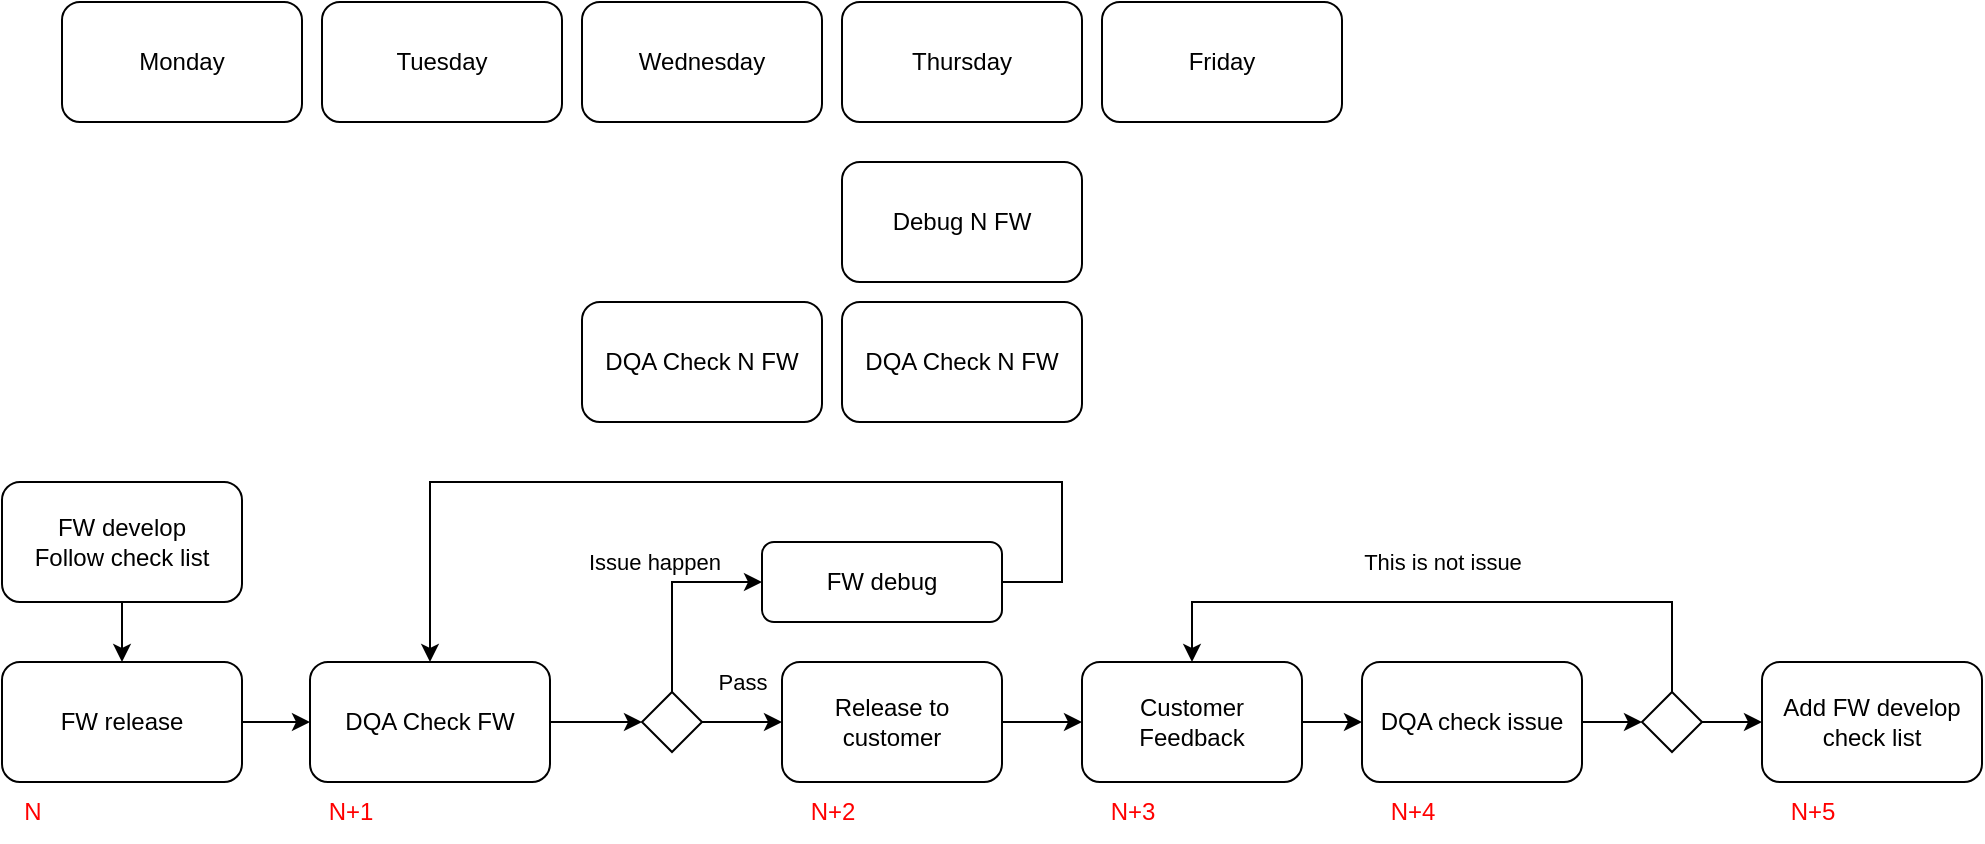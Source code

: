 <mxfile version="20.2.3" type="github">
  <diagram id="FOEr-PiWBW3Wtw5dugje" name="第 1 页">
    <mxGraphModel dx="1422" dy="752" grid="1" gridSize="10" guides="1" tooltips="1" connect="1" arrows="1" fold="1" page="1" pageScale="1" pageWidth="827" pageHeight="1169" math="0" shadow="0">
      <root>
        <mxCell id="0" />
        <mxCell id="1" parent="0" />
        <mxCell id="RuW9NPai-BHSLDhjQ_9W-2" style="edgeStyle=orthogonalEdgeStyle;rounded=0;orthogonalLoop=1;jettySize=auto;html=1;entryX=0.5;entryY=0;entryDx=0;entryDy=0;" edge="1" parent="1" source="RuW9NPai-BHSLDhjQ_9W-3" target="RuW9NPai-BHSLDhjQ_9W-14">
          <mxGeometry relative="1" as="geometry">
            <Array as="points">
              <mxPoint x="640" y="350" />
              <mxPoint x="640" y="300" />
              <mxPoint x="324" y="300" />
            </Array>
          </mxGeometry>
        </mxCell>
        <mxCell id="RuW9NPai-BHSLDhjQ_9W-3" value="FW debug" style="rounded=1;whiteSpace=wrap;html=1;" vertex="1" parent="1">
          <mxGeometry x="490" y="330" width="120" height="40" as="geometry" />
        </mxCell>
        <mxCell id="RuW9NPai-BHSLDhjQ_9W-4" value="DQA Check N FW" style="rounded=1;whiteSpace=wrap;html=1;" vertex="1" parent="1">
          <mxGeometry x="400" y="210" width="120" height="60" as="geometry" />
        </mxCell>
        <mxCell id="RuW9NPai-BHSLDhjQ_9W-5" value="&lt;div&gt;Monday&lt;br&gt;&lt;/div&gt;" style="rounded=1;whiteSpace=wrap;html=1;" vertex="1" parent="1">
          <mxGeometry x="140" y="60" width="120" height="60" as="geometry" />
        </mxCell>
        <mxCell id="RuW9NPai-BHSLDhjQ_9W-6" value="Tuesday " style="rounded=1;whiteSpace=wrap;html=1;" vertex="1" parent="1">
          <mxGeometry x="270" y="60" width="120" height="60" as="geometry" />
        </mxCell>
        <mxCell id="RuW9NPai-BHSLDhjQ_9W-7" value="Wednesday" style="rounded=1;whiteSpace=wrap;html=1;" vertex="1" parent="1">
          <mxGeometry x="400" y="60" width="120" height="60" as="geometry" />
        </mxCell>
        <mxCell id="RuW9NPai-BHSLDhjQ_9W-8" value="Thursday " style="rounded=1;whiteSpace=wrap;html=1;" vertex="1" parent="1">
          <mxGeometry x="530" y="60" width="120" height="60" as="geometry" />
        </mxCell>
        <mxCell id="RuW9NPai-BHSLDhjQ_9W-9" value="&lt;div&gt;Friday&lt;/div&gt;" style="rounded=1;whiteSpace=wrap;html=1;" vertex="1" parent="1">
          <mxGeometry x="660" y="60" width="120" height="60" as="geometry" />
        </mxCell>
        <mxCell id="RuW9NPai-BHSLDhjQ_9W-10" value="Debug N FW" style="rounded=1;whiteSpace=wrap;html=1;" vertex="1" parent="1">
          <mxGeometry x="530" y="140" width="120" height="60" as="geometry" />
        </mxCell>
        <mxCell id="RuW9NPai-BHSLDhjQ_9W-11" style="edgeStyle=orthogonalEdgeStyle;rounded=0;orthogonalLoop=1;jettySize=auto;html=1;entryX=0;entryY=0.5;entryDx=0;entryDy=0;" edge="1" parent="1" source="RuW9NPai-BHSLDhjQ_9W-12" target="RuW9NPai-BHSLDhjQ_9W-14">
          <mxGeometry relative="1" as="geometry" />
        </mxCell>
        <mxCell id="RuW9NPai-BHSLDhjQ_9W-12" value="FW release" style="rounded=1;whiteSpace=wrap;html=1;" vertex="1" parent="1">
          <mxGeometry x="110" y="390" width="120" height="60" as="geometry" />
        </mxCell>
        <mxCell id="RuW9NPai-BHSLDhjQ_9W-13" style="edgeStyle=orthogonalEdgeStyle;rounded=0;orthogonalLoop=1;jettySize=auto;html=1;entryX=0;entryY=0.5;entryDx=0;entryDy=0;" edge="1" parent="1" source="RuW9NPai-BHSLDhjQ_9W-14" target="RuW9NPai-BHSLDhjQ_9W-18">
          <mxGeometry relative="1" as="geometry" />
        </mxCell>
        <mxCell id="RuW9NPai-BHSLDhjQ_9W-14" value="DQA Check FW" style="rounded=1;whiteSpace=wrap;html=1;" vertex="1" parent="1">
          <mxGeometry x="264" y="390" width="120" height="60" as="geometry" />
        </mxCell>
        <mxCell id="RuW9NPai-BHSLDhjQ_9W-15" value="DQA Check N FW" style="rounded=1;whiteSpace=wrap;html=1;" vertex="1" parent="1">
          <mxGeometry x="530" y="210" width="120" height="60" as="geometry" />
        </mxCell>
        <mxCell id="RuW9NPai-BHSLDhjQ_9W-16" value="Issue happen" style="edgeStyle=orthogonalEdgeStyle;rounded=0;orthogonalLoop=1;jettySize=auto;html=1;entryX=0;entryY=0.5;entryDx=0;entryDy=0;" edge="1" parent="1" source="RuW9NPai-BHSLDhjQ_9W-18" target="RuW9NPai-BHSLDhjQ_9W-3">
          <mxGeometry x="0.222" y="18" relative="1" as="geometry">
            <Array as="points">
              <mxPoint x="445" y="350" />
            </Array>
            <mxPoint x="-15" y="8" as="offset" />
          </mxGeometry>
        </mxCell>
        <mxCell id="RuW9NPai-BHSLDhjQ_9W-17" value="Pass" style="edgeStyle=orthogonalEdgeStyle;rounded=0;orthogonalLoop=1;jettySize=auto;html=1;" edge="1" parent="1" source="RuW9NPai-BHSLDhjQ_9W-18" target="RuW9NPai-BHSLDhjQ_9W-20">
          <mxGeometry y="20" relative="1" as="geometry">
            <mxPoint as="offset" />
          </mxGeometry>
        </mxCell>
        <mxCell id="RuW9NPai-BHSLDhjQ_9W-18" value="" style="rhombus;whiteSpace=wrap;html=1;" vertex="1" parent="1">
          <mxGeometry x="430" y="405" width="30" height="30" as="geometry" />
        </mxCell>
        <mxCell id="RuW9NPai-BHSLDhjQ_9W-19" style="edgeStyle=orthogonalEdgeStyle;rounded=0;orthogonalLoop=1;jettySize=auto;html=1;entryX=0;entryY=0.5;entryDx=0;entryDy=0;" edge="1" parent="1" source="RuW9NPai-BHSLDhjQ_9W-20" target="RuW9NPai-BHSLDhjQ_9W-22">
          <mxGeometry relative="1" as="geometry" />
        </mxCell>
        <mxCell id="RuW9NPai-BHSLDhjQ_9W-20" value="Release to customer" style="rounded=1;whiteSpace=wrap;html=1;" vertex="1" parent="1">
          <mxGeometry x="500" y="390" width="110" height="60" as="geometry" />
        </mxCell>
        <mxCell id="RuW9NPai-BHSLDhjQ_9W-21" style="edgeStyle=orthogonalEdgeStyle;rounded=0;orthogonalLoop=1;jettySize=auto;html=1;entryX=0;entryY=0.5;entryDx=0;entryDy=0;" edge="1" parent="1" source="RuW9NPai-BHSLDhjQ_9W-22" target="RuW9NPai-BHSLDhjQ_9W-26">
          <mxGeometry relative="1" as="geometry" />
        </mxCell>
        <mxCell id="RuW9NPai-BHSLDhjQ_9W-22" value="&lt;div&gt;Customer&lt;/div&gt;&lt;div&gt;Feedback&lt;br&gt;&lt;/div&gt;" style="rounded=1;whiteSpace=wrap;html=1;" vertex="1" parent="1">
          <mxGeometry x="650" y="390" width="110" height="60" as="geometry" />
        </mxCell>
        <mxCell id="RuW9NPai-BHSLDhjQ_9W-23" style="edgeStyle=orthogonalEdgeStyle;rounded=0;orthogonalLoop=1;jettySize=auto;html=1;entryX=0.5;entryY=0;entryDx=0;entryDy=0;" edge="1" parent="1" source="RuW9NPai-BHSLDhjQ_9W-24" target="RuW9NPai-BHSLDhjQ_9W-12">
          <mxGeometry relative="1" as="geometry" />
        </mxCell>
        <mxCell id="RuW9NPai-BHSLDhjQ_9W-24" value="&lt;div&gt;FW develop&lt;/div&gt;&lt;div&gt;Follow check list&lt;/div&gt;" style="rounded=1;whiteSpace=wrap;html=1;" vertex="1" parent="1">
          <mxGeometry x="110" y="300" width="120" height="60" as="geometry" />
        </mxCell>
        <mxCell id="RuW9NPai-BHSLDhjQ_9W-25" style="edgeStyle=orthogonalEdgeStyle;rounded=0;orthogonalLoop=1;jettySize=auto;html=1;entryX=0;entryY=0.5;entryDx=0;entryDy=0;" edge="1" parent="1" source="RuW9NPai-BHSLDhjQ_9W-26" target="RuW9NPai-BHSLDhjQ_9W-29">
          <mxGeometry relative="1" as="geometry" />
        </mxCell>
        <mxCell id="RuW9NPai-BHSLDhjQ_9W-26" value="DQA check issue" style="rounded=1;whiteSpace=wrap;html=1;" vertex="1" parent="1">
          <mxGeometry x="790" y="390" width="110" height="60" as="geometry" />
        </mxCell>
        <mxCell id="RuW9NPai-BHSLDhjQ_9W-27" value="This is not issue" style="edgeStyle=orthogonalEdgeStyle;rounded=0;orthogonalLoop=1;jettySize=auto;html=1;entryX=0.5;entryY=0;entryDx=0;entryDy=0;" edge="1" parent="1" source="RuW9NPai-BHSLDhjQ_9W-29" target="RuW9NPai-BHSLDhjQ_9W-22">
          <mxGeometry x="0.016" y="-20" relative="1" as="geometry">
            <Array as="points">
              <mxPoint x="945" y="360" />
              <mxPoint x="705" y="360" />
            </Array>
            <mxPoint as="offset" />
          </mxGeometry>
        </mxCell>
        <mxCell id="RuW9NPai-BHSLDhjQ_9W-28" style="edgeStyle=orthogonalEdgeStyle;rounded=0;orthogonalLoop=1;jettySize=auto;html=1;entryX=0;entryY=0.5;entryDx=0;entryDy=0;" edge="1" parent="1" source="RuW9NPai-BHSLDhjQ_9W-29" target="RuW9NPai-BHSLDhjQ_9W-30">
          <mxGeometry relative="1" as="geometry" />
        </mxCell>
        <mxCell id="RuW9NPai-BHSLDhjQ_9W-29" value="" style="rhombus;whiteSpace=wrap;html=1;" vertex="1" parent="1">
          <mxGeometry x="930" y="405" width="30" height="30" as="geometry" />
        </mxCell>
        <mxCell id="RuW9NPai-BHSLDhjQ_9W-30" value="&lt;div&gt;Add FW develop&lt;/div&gt;&lt;div&gt;check list&lt;br&gt;&lt;/div&gt;" style="rounded=1;whiteSpace=wrap;html=1;" vertex="1" parent="1">
          <mxGeometry x="990" y="390" width="110" height="60" as="geometry" />
        </mxCell>
        <mxCell id="RuW9NPai-BHSLDhjQ_9W-31" value="&lt;font color=&quot;#FF0000&quot;&gt;N&lt;/font&gt;" style="text;html=1;align=center;verticalAlign=middle;resizable=0;points=[];autosize=1;strokeColor=none;fillColor=none;" vertex="1" parent="1">
          <mxGeometry x="110" y="450" width="30" height="30" as="geometry" />
        </mxCell>
        <mxCell id="RuW9NPai-BHSLDhjQ_9W-32" value="&lt;font color=&quot;#FF0000&quot;&gt;N+1&lt;/font&gt;" style="text;html=1;align=center;verticalAlign=middle;resizable=0;points=[];autosize=1;strokeColor=none;fillColor=none;" vertex="1" parent="1">
          <mxGeometry x="259" y="450" width="50" height="30" as="geometry" />
        </mxCell>
        <mxCell id="RuW9NPai-BHSLDhjQ_9W-33" value="&lt;font color=&quot;#FF0000&quot;&gt;N+2&lt;/font&gt;" style="text;html=1;align=center;verticalAlign=middle;resizable=0;points=[];autosize=1;strokeColor=none;fillColor=none;" vertex="1" parent="1">
          <mxGeometry x="500" y="450" width="50" height="30" as="geometry" />
        </mxCell>
        <mxCell id="RuW9NPai-BHSLDhjQ_9W-34" value="&lt;font color=&quot;#FF0000&quot;&gt;N+3&lt;/font&gt;" style="text;html=1;align=center;verticalAlign=middle;resizable=0;points=[];autosize=1;strokeColor=none;fillColor=none;" vertex="1" parent="1">
          <mxGeometry x="650" y="450" width="50" height="30" as="geometry" />
        </mxCell>
        <mxCell id="RuW9NPai-BHSLDhjQ_9W-35" value="&lt;font color=&quot;#FF0000&quot;&gt;N+4&lt;/font&gt;" style="text;html=1;align=center;verticalAlign=middle;resizable=0;points=[];autosize=1;strokeColor=none;fillColor=none;" vertex="1" parent="1">
          <mxGeometry x="790" y="450" width="50" height="30" as="geometry" />
        </mxCell>
        <mxCell id="RuW9NPai-BHSLDhjQ_9W-36" value="&lt;font color=&quot;#FF0000&quot;&gt;N+5&lt;/font&gt;" style="text;html=1;align=center;verticalAlign=middle;resizable=0;points=[];autosize=1;strokeColor=none;fillColor=none;" vertex="1" parent="1">
          <mxGeometry x="990" y="450" width="50" height="30" as="geometry" />
        </mxCell>
      </root>
    </mxGraphModel>
  </diagram>
</mxfile>
